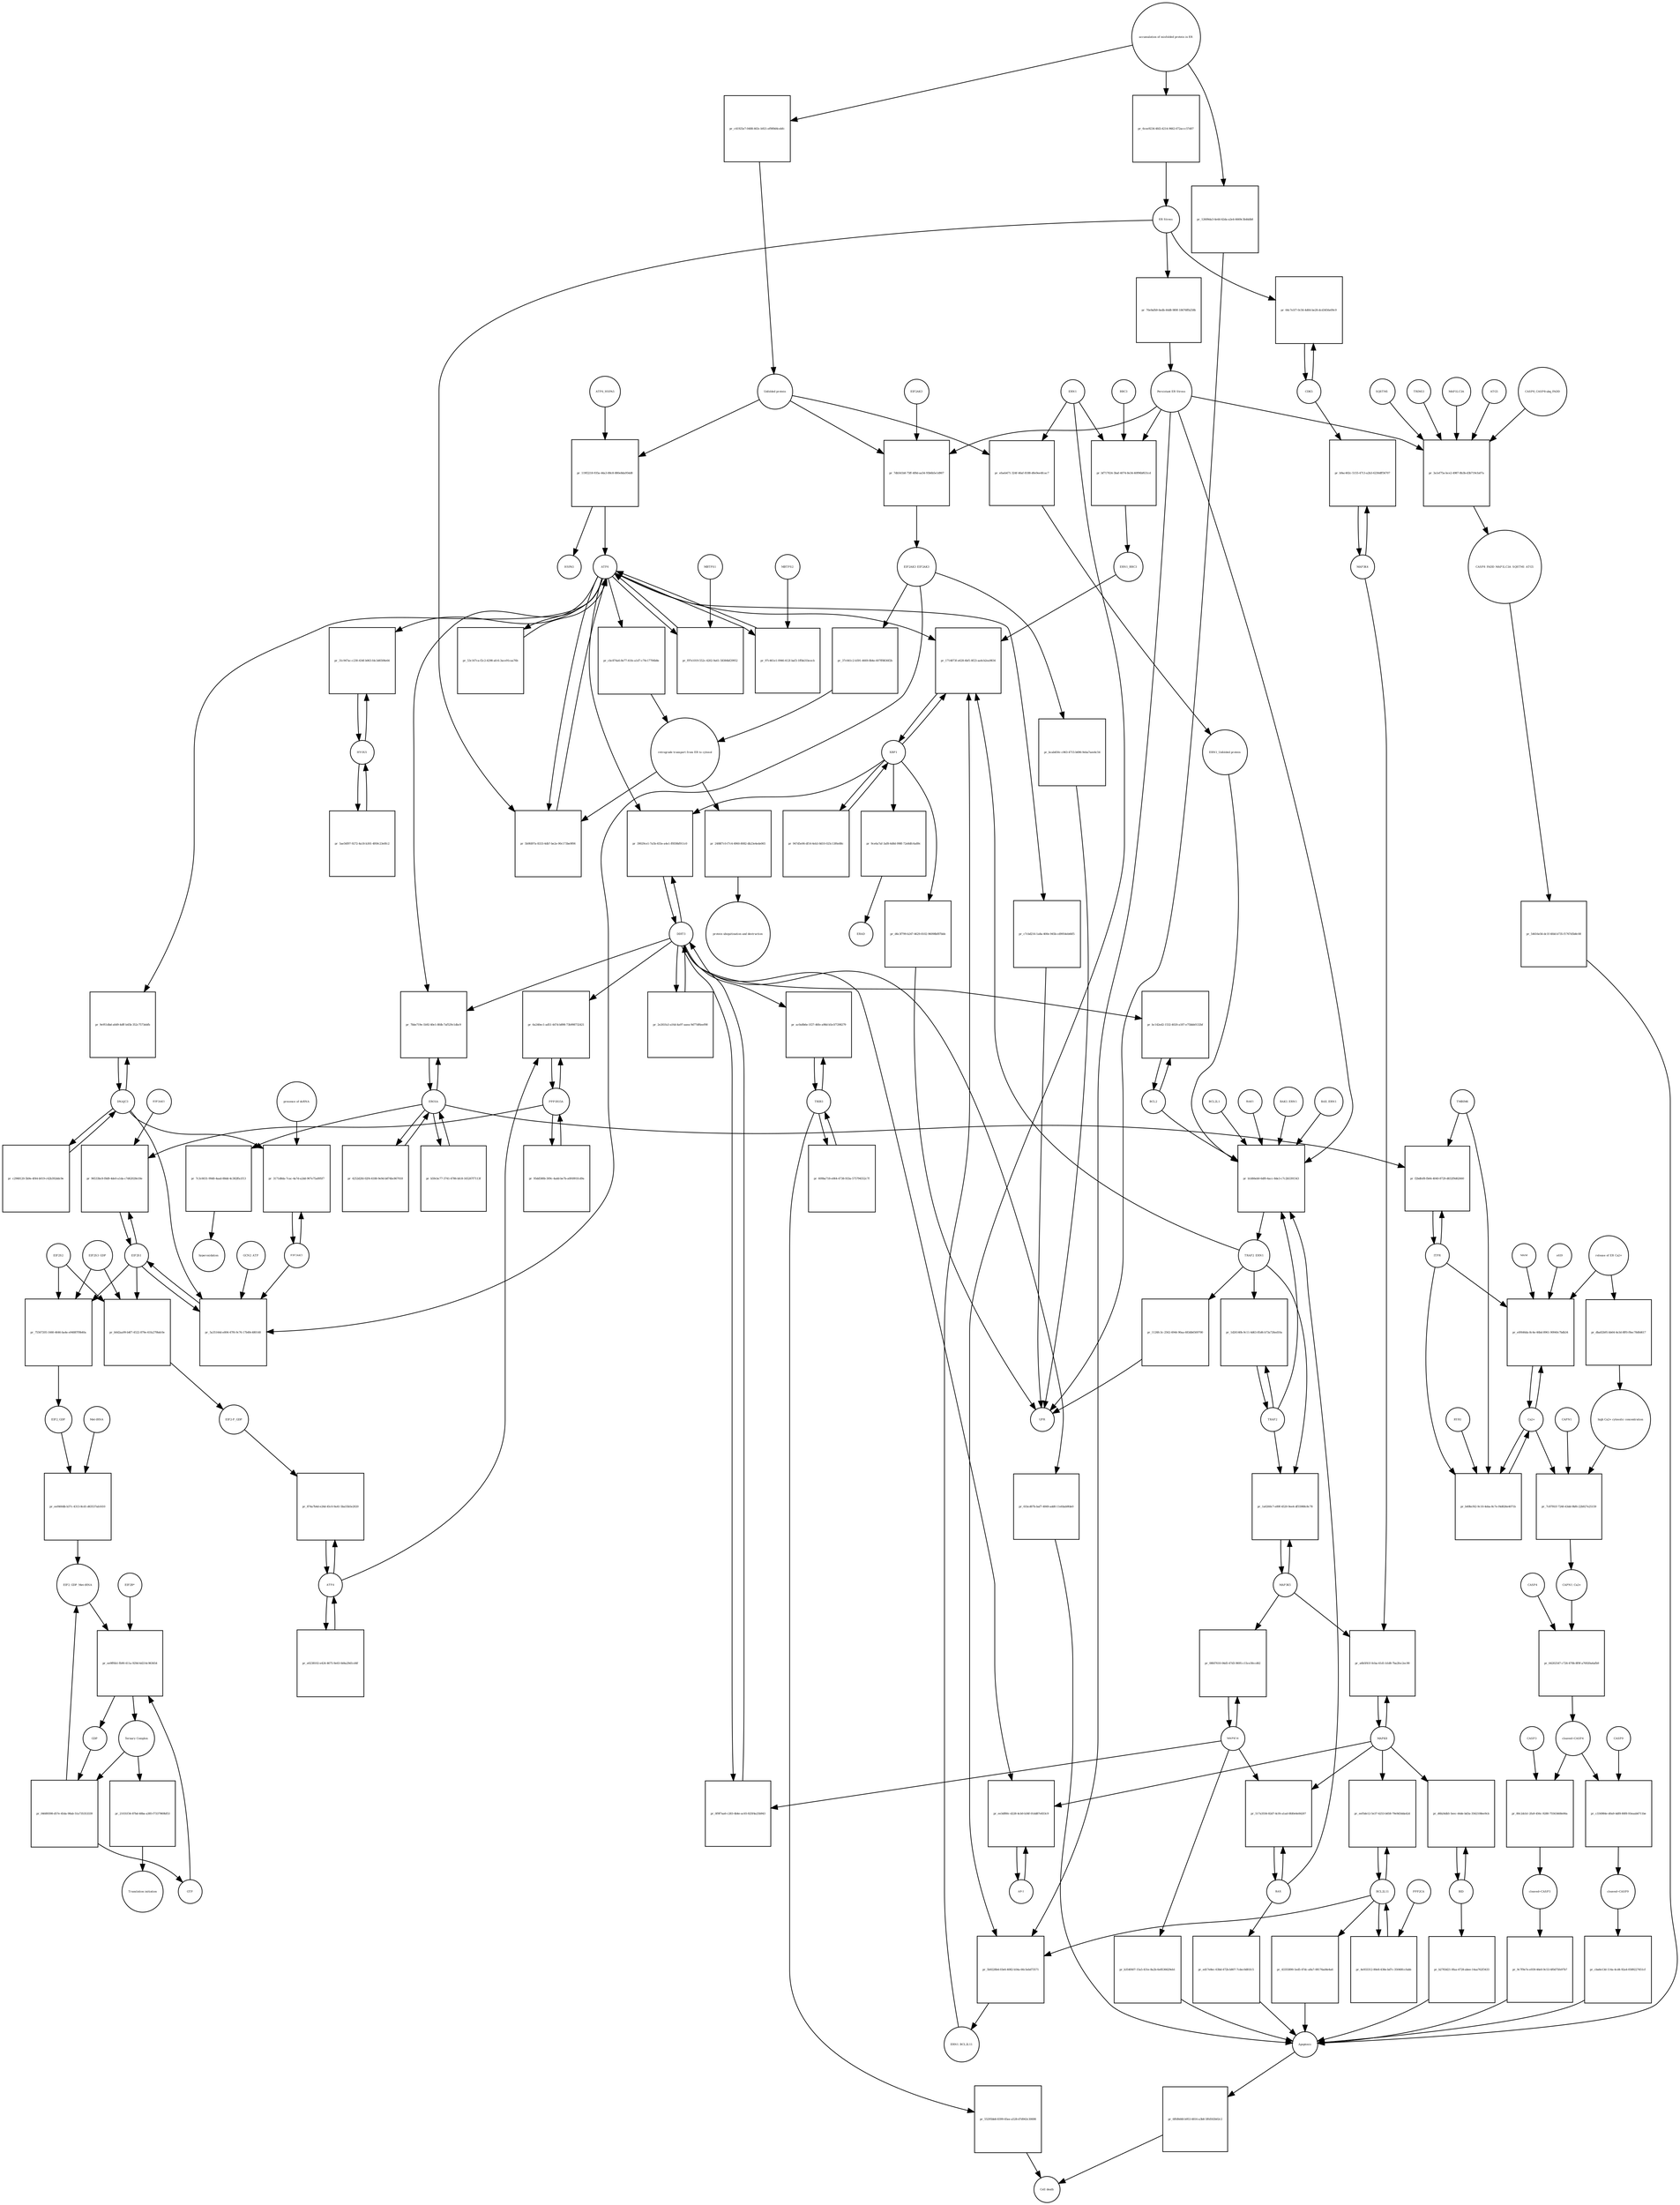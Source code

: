 strict digraph  {
ATF6_HSPA5 [annotation="", bipartite=0, cls=complex, fontsize=4, label=ATF6_HSPA5, shape=circle];
"pr_119f2218-935a-44a3-88c8-880e8da954d8" [annotation="", bipartite=1, cls=process, fontsize=4, label="pr_119f2218-935a-44a3-88c8-880e8da954d8", shape=square];
ATF6 [annotation="urn_miriam_hgnc.symbol_ATF6", bipartite=0, cls=macromolecule, fontsize=4, label=ATF6, shape=circle];
HSPA5 [annotation="urn_miriam_hgnc.symbol_HSPA5", bipartite=0, cls=macromolecule, fontsize=4, label=HSPA5, shape=circle];
"Unfolded protein" [annotation="", bipartite=0, cls=macromolecule, fontsize=4, label="Unfolded protein", shape=circle];
ERN1 [annotation="urn_miriam_hgnc.symbol_ERN1", bipartite=0, cls=macromolecule, fontsize=4, label=ERN1, shape=circle];
"pr_efaeb471-324f-46af-8188-d0e9ee4fcac7" [annotation="", bipartite=1, cls=process, fontsize=4, label="pr_efaeb471-324f-46af-8188-d0e9ee4fcac7", shape=square];
"ERN1_Unfolded protein" [annotation="", bipartite=0, cls=complex, fontsize=4, label="ERN1_Unfolded protein", shape=circle];
EIF2AK3_EIF2AK3 [annotation="", bipartite=0, cls=complex, fontsize=4, label=EIF2AK3_EIF2AK3, shape=circle];
"pr_37c641c2-b591-4669-8b4e-607ff8836f2b" [annotation="", bipartite=1, cls=process, fontsize=4, label="pr_37c641c2-b591-4669-8b4e-607ff8836f2b", shape=square];
"retrograde transport from ER to cytosol" [annotation="", bipartite=0, cls=phenotype, fontsize=4, label="retrograde transport from ER to cytosol", shape=circle];
"pr_cbc874a6-8e77-41fe-a1d7-c70c17706b8e" [annotation="", bipartite=1, cls=process, fontsize=4, label="pr_cbc874a6-8e77-41fe-a1d7-c70c17706b8e", shape=square];
"pr_2488f7c0-f7c4-4960-8082-db23e4ede065" [annotation="", bipartite=1, cls=process, fontsize=4, label="pr_2488f7c0-f7c4-4960-8082-db23e4ede065", shape=square];
"protein ubiquitination and destruction" [annotation="", bipartite=0, cls=phenotype, fontsize=4, label="protein ubiquitination and destruction", shape=circle];
"pr_b1d66eb0-6df0-4acc-8de3-c7c2b5391543" [annotation="", bipartite=1, cls=process, fontsize=4, label="pr_b1d66eb0-6df0-4acc-8de3-c7c2b5391543", shape=square];
TRAF2_ERN1 [annotation="", bipartite=0, cls=complex, fontsize=4, label=TRAF2_ERN1, shape=circle];
BAK1_ERN1 [annotation="", bipartite=0, cls=complex, fontsize=4, label=BAK1_ERN1, shape=circle];
BAX_ERN1 [annotation="", bipartite=0, cls=complex, fontsize=4, label=BAX_ERN1, shape=circle];
BCL2 [annotation="urn_miriam_hgnc.symbol_BCL2", bipartite=0, cls="nucleic acid feature", fontsize=4, label=BCL2, shape=circle];
BCL2L1 [annotation="urn_miriam_hgnc.symbol_BCL2L1", bipartite=0, cls=macromolecule, fontsize=4, label=BCL2L1, shape=circle];
"Persistant ER Stress" [annotation="", bipartite=0, cls=phenotype, fontsize=4, label="Persistant ER Stress", shape=circle];
BAX [annotation="urn_miriam_hgnc.symbol_BAX", bipartite=0, cls=macromolecule, fontsize=4, label=BAX, shape=circle];
BAK1 [annotation="urn_miriam_hgnc.symbol_BAK1", bipartite=0, cls=macromolecule, fontsize=4, label=BAK1, shape=circle];
TRAF2 [annotation="urn_miriam_hgnc.symbol_TRAF2", bipartite=0, cls=macromolecule, fontsize=4, label=TRAF2, shape=circle];
XBP1 [annotation="urn_miriam_hgnc.symbol_XBP1", bipartite=0, cls=macromolecule, fontsize=4, label=XBP1, shape=circle];
"pr_1714873f-e628-4bf1-8f23-aa4cb2ea9834" [annotation="", bipartite=1, cls=process, fontsize=4, label="pr_1714873f-e628-4bf1-8f23-aa4cb2ea9834", shape=square];
ERN1_BBC3 [annotation="", bipartite=0, cls=complex, fontsize=4, label=ERN1_BBC3, shape=circle];
ERN1_BCL2L11 [annotation="", bipartite=0, cls=complex, fontsize=4, label=ERN1_BCL2L11, shape=circle];
"pr_947d5e06-df14-4eb3-8d10-025c13f6e88c" [annotation="", bipartite=1, cls=process, fontsize=4, label="pr_947d5e06-df14-4eb3-8d10-025c13f6e88c", shape=square];
"pr_9ce6a7af-3af8-4d8d-998f-72e8dfc6a89c" [annotation="", bipartite=1, cls=process, fontsize=4, label="pr_9ce6a7af-3af8-4d8d-998f-72e8dfc6a89c", shape=square];
ERAD [annotation="", bipartite=0, cls=phenotype, fontsize=4, label=ERAD, shape=circle];
"pr_d6c3f799-b247-4629-8102-96098bf87bbb" [annotation="", bipartite=1, cls=process, fontsize=4, label="pr_d6c3f799-b247-4629-8102-96098bf87bbb", shape=square];
UPR [annotation="", bipartite=0, cls=phenotype, fontsize=4, label=UPR, shape=circle];
"pr_1d26140b-9c11-4d63-85d6-b73a726ed10a" [annotation="", bipartite=1, cls=process, fontsize=4, label="pr_1d26140b-9c11-4d63-85d6-b73a726ed10a", shape=square];
MAPK8 [annotation="urn_miriam_hgnc.symbol_MAPK8", bipartite=0, cls=macromolecule, fontsize=4, label=MAPK8, shape=circle];
"pr_a6b5f41f-0cba-41d1-b1d8-7ba2fec2ec90" [annotation="", bipartite=1, cls=process, fontsize=4, label="pr_a6b5f41f-0cba-41d1-b1d8-7ba2fec2ec90", shape=square];
MAP3K4 [annotation="urn_miriam_hgnc.symbol_MAP3K4", bipartite=0, cls=macromolecule, fontsize=4, label=MAP3K4, shape=circle];
MAP3K5 [annotation="urn_miriam_hgnc.symbol_MAP3K5", bipartite=0, cls=macromolecule, fontsize=4, label=MAP3K5, shape=circle];
MAPK14 [annotation="urn_miriam_hgnc.symbol_MAPK14", bipartite=0, cls=macromolecule, fontsize=4, label=MAPK14, shape=circle];
"pr_08fd7610-04d5-47d3-9695-c15ce30ccd62" [annotation="", bipartite=1, cls=process, fontsize=4, label="pr_08fd7610-04d5-47d3-9695-c15ce30ccd62", shape=square];
"pr_b354f407-15a5-431e-8a2b-6e8536629eb1" [annotation="", bipartite=1, cls=process, fontsize=4, label="pr_b354f407-15a5-431e-8a2b-6e8536629eb1", shape=square];
Apoptosis [annotation="", bipartite=0, cls=phenotype, fontsize=4, label=Apoptosis, shape=circle];
DDIT3 [annotation="urn_miriam_hgnc.symbol_DDIT3", bipartite=0, cls=macromolecule, fontsize=4, label=DDIT3, shape=circle];
"pr_0f9f7aa6-c283-4b4e-ac65-825f4a25b943" [annotation="", bipartite=1, cls=process, fontsize=4, label="pr_0f9f7aa6-c283-4b4e-ac65-825f4a25b943", shape=square];
"pr_61bcd07b-baf7-4849-add0-11efdab9fde0" [annotation="", bipartite=1, cls=process, fontsize=4, label="pr_61bcd07b-baf7-4849-add0-11efdab9fde0", shape=square];
"pr_bc142ed2-1532-4020-a187-e75bbb0132bf" [annotation="", bipartite=1, cls=process, fontsize=4, label="pr_bc142ed2-1532-4020-a187-e75bbb0132bf", shape=square];
"pr_5b9fd97a-8333-4db7-be2e-90c173be9f06" [annotation="", bipartite=1, cls=process, fontsize=4, label="pr_5b9fd97a-8333-4db7-be2e-90c173be9f06", shape=square];
"ER Stress" [annotation="", bipartite=0, cls=phenotype, fontsize=4, label="ER Stress", shape=circle];
"pr_f97e1019-552c-4202-9a61-58384bf29952" [annotation="", bipartite=1, cls=process, fontsize=4, label="pr_f97e1019-552c-4202-9a61-58384bf29952", shape=square];
MBTPS1 [annotation="urn_miriam_hgnc.symbol_MBTPS1", bipartite=0, cls=macromolecule, fontsize=4, label=MBTPS1, shape=circle];
"pr_97c461e1-0946-412f-baf3-1ffbb31bcecb" [annotation="", bipartite=1, cls=process, fontsize=4, label="pr_97c461e1-0946-412f-baf3-1ffbb31bcecb", shape=square];
MBTPS2 [annotation="urn_miriam_hgnc.symbol_MBTPS2", bipartite=0, cls=macromolecule, fontsize=4, label=MBTPS2, shape=circle];
"pr_53c167ca-f2c2-4298-afc6-3ace91caa76b" [annotation="", bipartite=1, cls=process, fontsize=4, label="pr_53c167ca-f2c2-4298-afc6-3ace91caa76b", shape=square];
"pr_2e261fa3-a16d-4a97-aaea-9d77df6eef98" [annotation="", bipartite=1, cls=process, fontsize=4, label="pr_2e261fa3-a16d-4a97-aaea-9d77df6eef98", shape=square];
"pr_39029ce1-7a5b-455e-a4e1-ff859bf911c0" [annotation="", bipartite=1, cls=process, fontsize=4, label="pr_39029ce1-7a5b-455e-a4e1-ff859bf911c0", shape=square];
EIF2S1 [annotation="urn_miriam_hgnc.symbol_EIF2S1", bipartite=0, cls=macromolecule, fontsize=4, label=EIF2S1, shape=circle];
"pr_5a35144d-e804-47f6-9c76-17b49c480148" [annotation="", bipartite=1, cls=process, fontsize=4, label="pr_5a35144d-e804-47f6-9c76-17b49c480148", shape=square];
GCN2_ATP [annotation="", bipartite=0, cls=complex, fontsize=4, label=GCN2_ATP, shape=circle];
EIF2AK2 [annotation="urn_miriam_hgnc.symbol_EIF2AK2", bipartite=0, cls=macromolecule, fontsize=4, label=EIF2AK2, shape=circle];
DNAJC3 [annotation="urn_miriam_hgnc.symbol_DNAJC3", bipartite=0, cls=macromolecule, fontsize=4, label=DNAJC3, shape=circle];
EIF2S2 [annotation="urn_miriam_hgnc.symbol_EIF2S2", bipartite=0, cls=macromolecule, fontsize=4, label=EIF2S2, shape=circle];
"pr_75567205-1660-4646-ba4e-e94887f9b40a" [annotation="", bipartite=1, cls=process, fontsize=4, label="pr_75567205-1660-4646-ba4e-e94887f9b40a", shape=square];
EIF2S3_GDP [annotation="", bipartite=0, cls=complex, fontsize=4, label=EIF2S3_GDP, shape=circle];
EIF2_GDP [annotation="", bipartite=0, cls=complex, fontsize=4, label=EIF2_GDP, shape=circle];
"EIF2_GDP_Met-tRNA" [annotation="", bipartite=0, cls=complex, fontsize=4, label="EIF2_GDP_Met-tRNA", shape=circle];
"pr_ee9ff6b1-fb90-411a-929d-6d214c963654" [annotation="", bipartite=1, cls=process, fontsize=4, label="pr_ee9ff6b1-fb90-411a-929d-6d214c963654", shape=square];
"Ternary Complex" [annotation="", bipartite=0, cls=complex, fontsize=4, label="Ternary Complex", shape=circle];
"EIF2B*" [annotation="", bipartite=0, cls=complex, fontsize=4, label="EIF2B*", shape=circle];
GTP [annotation="urn_miriam_obo.chebi_CHEBI%3A57600", bipartite=0, cls="simple chemical", fontsize=4, label=GTP, shape=circle];
GDP [annotation="urn_miriam_obo.chebi_CHEBI%3A65180", bipartite=0, cls="simple chemical", fontsize=4, label=GDP, shape=circle];
"pr_04689398-d57e-45da-98ab-51a735353339" [annotation="", bipartite=1, cls=process, fontsize=4, label="pr_04689398-d57e-45da-98ab-51a735353339", shape=square];
ATF4 [annotation="urn_miriam_hgnc.symbol_ATF4", bipartite=0, cls=macromolecule, fontsize=4, label=ATF4, shape=circle];
"pr_874a7b4d-e26d-45c0-9a41-5ba55b5e2020" [annotation="", bipartite=1, cls=process, fontsize=4, label="pr_874a7b4d-e26d-45c0-9a41-5ba55b5e2020", shape=square];
"EIF2-P_GDP" [annotation="", bipartite=0, cls=complex, fontsize=4, label="EIF2-P_GDP", shape=circle];
"pr_e0238102-e424-4675-9e63-0d4a29d1cd4f" [annotation="", bipartite=1, cls=process, fontsize=4, label="pr_e0238102-e424-4675-9e63-0d4a29d1cd4f", shape=square];
PPP1R15A [annotation="urn_miriam_hgnc.symbol_PPP1R15A", bipartite=0, cls=macromolecule, fontsize=4, label=PPP1R15A, shape=circle];
"pr_6a240ec1-ad51-447d-b898-73b998732421" [annotation="", bipartite=1, cls=process, fontsize=4, label="pr_6a240ec1-ad51-447d-b898-73b998732421", shape=square];
"pr_95dd580b-309c-4add-be7b-a0f4991fcd9a" [annotation="", bipartite=1, cls=process, fontsize=4, label="pr_95dd580b-309c-4add-be7b-a0f4991fcd9a", shape=square];
"pr_21031f34-87bd-48ba-a385-f7337969bf53" [annotation="", bipartite=1, cls=process, fontsize=4, label="pr_21031f34-87bd-48ba-a385-f7337969bf53", shape=square];
"Translation initiation" [annotation="", bipartite=0, cls=phenotype, fontsize=4, label="Translation initiation", shape=circle];
"pr_1a0260c7-e89f-4520-9ee4-df55988c8c78" [annotation="", bipartite=1, cls=process, fontsize=4, label="pr_1a0260c7-e89f-4520-9ee4-df55988c8c78", shape=square];
ERO1A [annotation="urn_miriam_hgnc.symbol_ERO1A", bipartite=0, cls=macromolecule, fontsize=4, label=ERO1A, shape=circle];
"pr_7bbe719e-1b92-40e1-8fdb-7af529c1dbc9" [annotation="", bipartite=1, cls=process, fontsize=4, label="pr_7bbe719e-1b92-40e1-8fdb-7af529c1dbc9", shape=square];
"pr_b59cbc77-3741-4786-bfc8-165267f7113f" [annotation="", bipartite=1, cls=process, fontsize=4, label="pr_b59cbc77-3741-4786-bfc8-165267f7113f", shape=square];
"pr_96533bc8-f8d9-4de0-a1da-c7d62028e18e" [annotation="", bipartite=1, cls=process, fontsize=4, label="pr_96533bc8-f8d9-4de0-a1da-c7d62028e18e", shape=square];
EIF2AK1 [annotation="urn_miriam_hgnc.symbol_EIF2AK1", bipartite=0, cls=macromolecule, fontsize=4, label=EIF2AK1, shape=circle];
"pr_517a3556-82d7-4cf4-a1ad-0fd0e6e84207" [annotation="", bipartite=1, cls=process, fontsize=4, label="pr_517a3556-82d7-4cf4-a1ad-0fd0e6e84207", shape=square];
"pr_ed17e8ec-63bd-472b-b807-7cdec0d81fc5" [annotation="", bipartite=1, cls=process, fontsize=4, label="pr_ed17e8ec-63bd-472b-b807-7cdec0d81fc5", shape=square];
"Ca2+" [annotation="urn_miriam_obo.chebi_CHEBI%3A29108", bipartite=0, cls="simple chemical", fontsize=4, label="Ca2+", shape=circle];
"pr_e0f446da-8c4e-46bd-8961-90940c7bdb34" [annotation="", bipartite=1, cls=process, fontsize=4, label="pr_e0f446da-8c4e-46bd-8961-90940c7bdb34", shape=square];
"release of ER Ca2+" [annotation="", bipartite=0, cls=phenotype, fontsize=4, label="release of ER Ca2+", shape=circle];
ITPR [annotation="urn_miriam_hgnc.symbol_ITPR1|urn_miriam_hgnc.symbol_ITPR2|urn_miriam_hgnc.symbol_ITPR3", bipartite=0, cls=macromolecule, fontsize=4, label=ITPR, shape=circle];
MAM [annotation="", bipartite=0, cls=phenotype, fontsize=4, label=MAM, shape=circle];
s619 [annotation="", bipartite=0, cls=complex, fontsize=4, label=s619, shape=circle];
"pr_b9ac402c-5155-4713-a2b3-6230dff56707" [annotation="", bipartite=1, cls=process, fontsize=4, label="pr_b9ac402c-5155-4713-a2b3-6230dff56707", shape=square];
CDK5 [annotation="urn_miriam_hgnc.symbol_CDK5", bipartite=0, cls=macromolecule, fontsize=4, label=CDK5, shape=circle];
"pr_64c7e1f7-0c56-4d64-be28-dcd3456e09c9" [annotation="", bipartite=1, cls="uncertain process", fontsize=4, label="pr_64c7e1f7-0c56-4d64-be28-dcd3456e09c9", shape=square];
"pr_6ffd9d48-b953-4816-a3b8-5ffd502b02c2" [annotation="", bipartite=1, cls=process, fontsize=4, label="pr_6ffd9d48-b953-4816-a3b8-5ffd502b02c2", shape=square];
"Cell death" [annotation="", bipartite=0, cls=phenotype, fontsize=4, label="Cell death", shape=circle];
"pr_b49bcf42-9c10-4eba-8c7e-f4d826e4071b" [annotation="", bipartite=1, cls=process, fontsize=4, label="pr_b49bcf42-9c10-4eba-8c7e-f4d826e4071b", shape=square];
TMBIM6 [annotation="urn_miriam_hgnc.symbol_TMBIM6", bipartite=0, cls=macromolecule, fontsize=4, label=TMBIM6, shape=circle];
RYR1 [annotation="urn_miriam_hgnc.symbol_RYR1", bipartite=0, cls=macromolecule, fontsize=4, label=RYR1, shape=circle];
EIF2AK3 [annotation="urn_miriam_hgnc.symbol_EIF2AK3", bipartite=0, cls=macromolecule, fontsize=4, label=EIF2AK3, shape=circle];
"pr_7db541b8-75ff-4f8d-aa54-93b6b5e1d907" [annotation="", bipartite=1, cls=process, fontsize=4, label="pr_7db541b8-75ff-4f8d-aa54-93b6b5e1d907", shape=square];
"pr_7c3c6031-99d0-4aad-88dd-4c382ffa1f13" [annotation="", bipartite=1, cls=process, fontsize=4, label="pr_7c3c6031-99d0-4aad-88dd-4c382ffa1f13", shape=square];
hyperoxidation [annotation="", bipartite=0, cls=phenotype, fontsize=4, label=hyperoxidation, shape=circle];
"pr_4252d2fd-02f4-4188-9e9d-b874bc867018" [annotation="", bipartite=1, cls=process, fontsize=4, label="pr_4252d2fd-02f4-4188-9e9d-b874bc867018", shape=square];
"pr_70e9afb9-6edb-44d8-989f-18476ffb258b" [annotation="", bipartite=1, cls=process, fontsize=4, label="pr_70e9afb9-6edb-44d8-989f-18476ffb258b", shape=square];
"CASP8_CASP8-ubq_FADD" [annotation="", bipartite=0, cls=complex, fontsize=4, label="CASP8_CASP8-ubq_FADD", shape=circle];
"pr_3a1ef75a-bce2-4987-8b3b-d3b719cfa07a" [annotation="", bipartite=1, cls=process, fontsize=4, label="pr_3a1ef75a-bce2-4987-8b3b-d3b719cfa07a", shape=square];
"SQSTM1 " [annotation="urn_miriam_hgnc.symbol_SQSTM1", bipartite=0, cls=macromolecule, fontsize=4, label="SQSTM1 ", shape=circle];
CASP8_FADD_MAP1LC3A_SQSTM1_ATG5 [annotation="", bipartite=0, cls=complex, fontsize=4, label=CASP8_FADD_MAP1LC3A_SQSTM1_ATG5, shape=circle];
TRIM13 [annotation="urn_miriam_hgnc.symbol_TRIM13", bipartite=0, cls=macromolecule, fontsize=4, label=TRIM13, shape=circle];
MAP1LC3A [annotation="urn_miriam_hgnc.symbol_MAP1LC3A", bipartite=0, cls=macromolecule, fontsize=4, label=MAP1LC3A, shape=circle];
ATG5 [annotation="urn_miriam_hgnc.symbol_ATG5", bipartite=0, cls=macromolecule, fontsize=4, label=ATG5, shape=circle];
"pr_54616e56-dc1f-4fdd-b735-f1767d5b8c08" [annotation="", bipartite=1, cls=process, fontsize=4, label="pr_54616e56-dc1f-4fdd-b735-f1767d5b8c08", shape=square];
"AP-1" [annotation="urn_miriam_hgnc.symbol_FOS|urn_miriam_hgnc.symbol_FOSB|urn_miriam_hgnc.symbol_FOSL1|urn_miriam_hgnc.symbol_FOSL2|urn_miriam_hgnc.symbol_JUN|urn_miriam_hgnc.symbol_JUNB|urn_miriam_hgnc.symbol_JUND", bipartite=0, cls=macromolecule, fontsize=4, label="AP-1", shape=circle];
"pr_ee3df80c-d228-4cb0-b36f-01dd87e833c9" [annotation="", bipartite=1, cls=process, fontsize=4, label="pr_ee3df80c-d228-4cb0-b36f-01dd87e833c9", shape=square];
"pr_3171d8da-7cac-4a7d-a2dd-907e75a895f7" [annotation="", bipartite=1, cls=process, fontsize=4, label="pr_3171d8da-7cac-4a7d-a2dd-907e75a895f7", shape=square];
"presence of dsRNA" [annotation="", bipartite=0, cls=phenotype, fontsize=4, label="presence of dsRNA", shape=circle];
"Met-tRNA" [annotation="urn_miriam_hgnc_HGNC%3A34779", bipartite=0, cls="nucleic acid feature", fontsize=4, label="Met-tRNA", shape=circle];
"pr_eef460db-b37c-4313-8cd1-d63537ab1610" [annotation="", bipartite=1, cls=process, fontsize=4, label="pr_eef460db-b37c-4313-8cd1-d63537ab1610", shape=square];
"pr_b0d2aa99-b4f7-4522-879e-41fa279bdc0e" [annotation="", bipartite=1, cls=process, fontsize=4, label="pr_b0d2aa99-b4f7-4522-879e-41fa279bdc0e", shape=square];
"accumulation of misfolded protein in ER" [annotation="", bipartite=0, cls=phenotype, fontsize=4, label="accumulation of misfolded protein in ER", shape=circle];
"pr_c41925e7-0488-463c-b921-ef989d4cebfc" [annotation="", bipartite=1, cls=process, fontsize=4, label="pr_c41925e7-0488-463c-b921-ef989d4cebfc", shape=square];
"pr_6cee9234-4fd3-4214-9662-672accc57d07" [annotation="", bipartite=1, cls=process, fontsize=4, label="pr_6cee9234-4fd3-4214-9662-672accc57d07", shape=square];
"pr_12609da3-4e44-42da-a2e4-6669c3b44db8" [annotation="", bipartite=1, cls=process, fontsize=4, label="pr_12609da3-4e44-42da-a2e4-6669c3b44db8", shape=square];
"pr_bcab450c-c063-4715-b696-9eba7aee4c54" [annotation="", bipartite=1, cls=process, fontsize=4, label="pr_bcab450c-c063-4715-b696-9eba7aee4c54", shape=square];
"pr_1126fc3c-2562-4944-90aa-683db6569700" [annotation="", bipartite=1, cls=process, fontsize=4, label="pr_1126fc3c-2562-4944-90aa-683db6569700", shape=square];
"pr_c7cbd216-1a8a-400e-945b-cd9954eb66f5" [annotation="", bipartite=1, cls=process, fontsize=4, label="pr_c7cbd216-1a8a-400e-945b-cd9954eb66f5", shape=square];
BCL2L11 [annotation="urn_miriam_hgnc.symbol_BCL2L11", bipartite=0, cls=macromolecule, fontsize=4, label=BCL2L11, shape=circle];
"pr_eef5de12-5e37-4253-b658-79e9d3dda42d" [annotation="", bipartite=1, cls=process, fontsize=4, label="pr_eef5de12-5e37-4253-b658-79e9d3dda42d", shape=square];
BID [annotation="urn_miriam_hgnc.symbol_BID", bipartite=0, cls=macromolecule, fontsize=4, label=BID, shape=circle];
"pr_d6b24db5-5eec-44de-bd3a-3562108ee9cb" [annotation="", bipartite=1, cls=process, fontsize=4, label="pr_d6b24db5-5eec-44de-bd3a-3562108ee9cb", shape=square];
"pr_43355890-5ed5-47dc-a8a7-08176ad4e4a6" [annotation="", bipartite=1, cls=process, fontsize=4, label="pr_43355890-5ed5-47dc-a8a7-08176ad4e4a6", shape=square];
"pr_b2783d21-0faa-4728-abee-14aa762f3433" [annotation="", bipartite=1, cls=process, fontsize=4, label="pr_b2783d21-0faa-4728-abee-14aa762f3433", shape=square];
"pr_5b9228b4-03e6-4082-b54a-66c5ebd73571" [annotation="", bipartite=1, cls=process, fontsize=4, label="pr_5b9228b4-03e6-4082-b54a-66c5ebd73571", shape=square];
"pr_bf717024-3baf-4074-8e34-40f96bf631cd" [annotation="", bipartite=1, cls=process, fontsize=4, label="pr_bf717024-3baf-4074-8e34-40f96bf631cd", shape=square];
BBC3 [annotation="urn_miriam_hgnc.symbol_BBC3", bipartite=0, cls=macromolecule, fontsize=4, label=BBC3, shape=circle];
"pr_4e933312-80e8-438e-bd7c-35040fccfabb" [annotation="", bipartite=1, cls=process, fontsize=4, label="pr_4e933312-80e8-438e-bd7c-35040fccfabb", shape=square];
PPP2CA [annotation="urn_miriam_hgnc.symbol_PPP2CA", bipartite=0, cls=macromolecule, fontsize=4, label=PPP2CA, shape=circle];
TRIB3 [annotation="urn_miriam_hgnc.symbol_TRIB3", bipartite=0, cls=macromolecule, fontsize=4, label=TRIB3, shape=circle];
"pr_ac0a8b6e-1f27-46fe-a98d-b5e1f7298279" [annotation="", bipartite=1, cls=process, fontsize=4, label="pr_ac0a8b6e-1f27-46fe-a98d-b5e1f7298279", shape=square];
"pr_609ba718-e064-4738-933a-575794552c7f" [annotation="", bipartite=1, cls=process, fontsize=4, label="pr_609ba718-e064-4738-933a-575794552c7f", shape=square];
"pr_55295bb8-8399-45ee-a528-d7d943c30698" [annotation="", bipartite=1, cls=process, fontsize=4, label="pr_55295bb8-8399-45ee-a528-d7d943c30698", shape=square];
"pr_dba82b95-bb64-4e3d-8ff0-f8ec78d0d617" [annotation="", bipartite=1, cls=process, fontsize=4, label="pr_dba82b95-bb64-4e3d-8ff0-f8ec78d0d617", shape=square];
"high Ca2+ cytosolic concentration" [annotation="", bipartite=0, cls=phenotype, fontsize=4, label="high Ca2+ cytosolic concentration", shape=circle];
"pr_9e951dbd-a0d9-4dff-b45b-352c7573ebfb" [annotation="", bipartite=1, cls=process, fontsize=4, label="pr_9e951dbd-a0d9-4dff-b45b-352c7573ebfb", shape=square];
"pr_c2968120-5b9e-4f44-b019-c42b392ddc9e" [annotation="", bipartite=1, cls=process, fontsize=4, label="pr_c2968120-5b9e-4f44-b019-c42b392ddc9e", shape=square];
"pr_f2bdfef8-fb64-4040-8729-d832f9d62660" [annotation="", bipartite=1, cls=process, fontsize=4, label="pr_f2bdfef8-fb64-4040-8729-d832f9d62660", shape=square];
CASP4 [annotation="urn_miriam_hgnc.symbol_CASP4", bipartite=0, cls=macromolecule, fontsize=4, label=CASP4, shape=circle];
"pr_64202547-c726-470b-8f9f-a76920a6afb9" [annotation="", bipartite=1, cls=process, fontsize=4, label="pr_64202547-c726-470b-8f9f-a76920a6afb9", shape=square];
"cleaved~CASP4" [annotation="urn_miriam_hgnc.symbol_CASP4", bipartite=0, cls=macromolecule, fontsize=4, label="cleaved~CASP4", shape=circle];
"CAPN1_Ca2+" [annotation="", bipartite=0, cls=complex, fontsize=4, label="CAPN1_Ca2+", shape=circle];
CASP3 [annotation="urn_miriam_hgnc.symbol_CASP3", bipartite=0, cls=macromolecule, fontsize=4, label=CASP3, shape=circle];
"pr_80c2dcb1-2fa9-456c-9280-75563468e06a" [annotation="", bipartite=1, cls=process, fontsize=4, label="pr_80c2dcb1-2fa9-456c-9280-75563468e06a", shape=square];
"cleaved~CASP3" [annotation="urn_miriam_hgnc.symbol_CASP3", bipartite=0, cls=macromolecule, fontsize=4, label="cleaved~CASP3", shape=circle];
CASP9 [annotation="urn_miriam_hgnc.symbol_CSAP9", bipartite=0, cls=macromolecule, fontsize=4, label=CASP9, shape=circle];
"pr_c334984e-d0a9-4df8-80f8-93eaab6711be" [annotation="", bipartite=1, cls=process, fontsize=4, label="pr_c334984e-d0a9-4df8-80f8-93eaab6711be", shape=square];
"cleaved~CASP9" [annotation="urn_miriam_hgnc.symbol_CASP9", bipartite=0, cls=macromolecule, fontsize=4, label="cleaved~CASP9", shape=circle];
CAPN1 [annotation="urn_miriam_hgnc.symbol_CAPN1", bipartite=0, cls=macromolecule, fontsize=4, label=CAPN1, shape=circle];
"pr_7c87f41f-7240-43dd-9bf6-22b927e25159" [annotation="", bipartite=1, cls=process, fontsize=4, label="pr_7c87f41f-7240-43dd-9bf6-22b927e25159", shape=square];
"pr_9c7f9e7e-e939-46e0-9c53-4f0d75fe97b7" [annotation="", bipartite=1, cls=process, fontsize=4, label="pr_9c7f9e7e-e939-46e0-9c53-4f0d75fe97b7", shape=square];
"pr_cba6e13d-114a-4cd4-92a4-0589227451cf" [annotation="", bipartite=1, cls=process, fontsize=4, label="pr_cba6e13d-114a-4cd4-92a4-0589227451cf", shape=square];
HYOU1 [annotation="urn_miriam_hgnc.symbol_HYOU1", bipartite=0, cls=macromolecule, fontsize=4, label=HYOU1, shape=circle];
"pr_31c947ac-c230-434f-b063-fdc3d6508e64" [annotation="", bipartite=1, cls=process, fontsize=4, label="pr_31c947ac-c230-434f-b063-fdc3d6508e64", shape=square];
"pr_5ae56f97-9272-4a18-b301-4f69c23e0fc2" [annotation="", bipartite=1, cls=process, fontsize=4, label="pr_5ae56f97-9272-4a18-b301-4f69c23e0fc2", shape=square];
ATF6_HSPA5 -> "pr_119f2218-935a-44a3-88c8-880e8da954d8"  [annotation="", interaction_type=consumption];
"pr_119f2218-935a-44a3-88c8-880e8da954d8" -> ATF6  [annotation="", interaction_type=production];
"pr_119f2218-935a-44a3-88c8-880e8da954d8" -> HSPA5  [annotation="", interaction_type=production];
ATF6 -> "pr_cbc874a6-8e77-41fe-a1d7-c70c17706b8e"  [annotation="", interaction_type=consumption];
ATF6 -> "pr_1714873f-e628-4bf1-8f23-aa4cb2ea9834"  [annotation="urn_miriam_pubmed_26587781|urn_miriam_pubmed_23430059", interaction_type=catalysis];
ATF6 -> "pr_5b9fd97a-8333-4db7-be2e-90c173be9f06"  [annotation="", interaction_type=consumption];
ATF6 -> "pr_f97e1019-552c-4202-9a61-58384bf29952"  [annotation="", interaction_type=consumption];
ATF6 -> "pr_97c461e1-0946-412f-baf3-1ffbb31bcecb"  [annotation="", interaction_type=consumption];
ATF6 -> "pr_53c167ca-f2c2-4298-afc6-3ace91caa76b"  [annotation="", interaction_type=consumption];
ATF6 -> "pr_39029ce1-7a5b-455e-a4e1-ff859bf911c0"  [annotation="urn_miriam_pubmed_26587781|urn_miriam_pubmed_17991856|urn_miriam_pubmed_28843399", interaction_type=catalysis];
ATF6 -> "pr_7bbe719e-1b92-40e1-8fdb-7af529c1dbc9"  [annotation="urn_miriam_pubmed_23850759|urn_miriam_pubmed_25387528", interaction_type=catalysis];
ATF6 -> "pr_c7cbd216-1a8a-400e-945b-cd9954eb66f5"  [annotation="", interaction_type=consumption];
ATF6 -> "pr_9e951dbd-a0d9-4dff-b45b-352c7573ebfb"  [annotation="urn_miriam_pubmed_12601012|urn_miriam_pubmed_18360008", interaction_type=catalysis];
ATF6 -> "pr_31c947ac-c230-434f-b063-fdc3d6508e64"  [annotation=urn_miriam_pubmed_18360008, interaction_type=catalysis];
"Unfolded protein" -> "pr_119f2218-935a-44a3-88c8-880e8da954d8"  [annotation="urn_miriam_pubmed_19509052|urn_miriam_pubmed_12847084|urn_miriam_pubmed_23850759", interaction_type=catalysis];
"Unfolded protein" -> "pr_efaeb471-324f-46af-8188-d0e9ee4fcac7"  [annotation="", interaction_type=consumption];
"Unfolded protein" -> "pr_7db541b8-75ff-4f8d-aa54-93b6b5e1d907"  [annotation=urn_miriam_pubmed_17991856, interaction_type=catalysis];
ERN1 -> "pr_efaeb471-324f-46af-8188-d0e9ee4fcac7"  [annotation="", interaction_type=consumption];
ERN1 -> "pr_5b9228b4-03e6-4082-b54a-66c5ebd73571"  [annotation="", interaction_type=consumption];
ERN1 -> "pr_bf717024-3baf-4074-8e34-40f96bf631cd"  [annotation="", interaction_type=consumption];
"pr_efaeb471-324f-46af-8188-d0e9ee4fcac7" -> "ERN1_Unfolded protein"  [annotation="", interaction_type=production];
"ERN1_Unfolded protein" -> "pr_b1d66eb0-6df0-4acc-8de3-c7c2b5391543"  [annotation="", interaction_type=consumption];
EIF2AK3_EIF2AK3 -> "pr_37c641c2-b591-4669-8b4e-607ff8836f2b"  [annotation="", interaction_type=consumption];
EIF2AK3_EIF2AK3 -> "pr_5a35144d-e804-47f6-9c76-17b49c480148"  [annotation="urn_miriam_pubmed_12667446|urn_miriam_pubmed_16246152|urn_miriam_pubmed_12601012|urn_miriam_pubmed_23850759|urn_miriam_pubmed_18360008|urn_miriam_pubmed_26587781", interaction_type=catalysis];
EIF2AK3_EIF2AK3 -> "pr_bcab450c-c063-4715-b696-9eba7aee4c54"  [annotation="", interaction_type=consumption];
"pr_37c641c2-b591-4669-8b4e-607ff8836f2b" -> "retrograde transport from ER to cytosol"  [annotation="", interaction_type=production];
"retrograde transport from ER to cytosol" -> "pr_2488f7c0-f7c4-4960-8082-db23e4ede065"  [annotation="", interaction_type=consumption];
"retrograde transport from ER to cytosol" -> "pr_5b9fd97a-8333-4db7-be2e-90c173be9f06"  [annotation="urn_miriam_pubmed_18360008|urn_miriam_pubmed_17991856|urn_miriam_pubmed_26587781|urn_miriam_pubmed_12847084", interaction_type=inhibition];
"pr_cbc874a6-8e77-41fe-a1d7-c70c17706b8e" -> "retrograde transport from ER to cytosol"  [annotation="", interaction_type=production];
"pr_2488f7c0-f7c4-4960-8082-db23e4ede065" -> "protein ubiquitination and destruction"  [annotation="", interaction_type=production];
"pr_b1d66eb0-6df0-4acc-8de3-c7c2b5391543" -> TRAF2_ERN1  [annotation="", interaction_type=production];
TRAF2_ERN1 -> "pr_1714873f-e628-4bf1-8f23-aa4cb2ea9834"  [annotation="urn_miriam_pubmed_26587781|urn_miriam_pubmed_23430059", interaction_type=catalysis];
TRAF2_ERN1 -> "pr_1d26140b-9c11-4d63-85d6-b73a726ed10a"  [annotation=urn_miriam_pubmed_23850759, interaction_type=catalysis];
TRAF2_ERN1 -> "pr_1a0260c7-e89f-4520-9ee4-df55988c8c78"  [annotation=urn_miriam_pubmed_23850759, interaction_type=catalysis];
TRAF2_ERN1 -> "pr_1126fc3c-2562-4944-90aa-683db6569700"  [annotation="", interaction_type=consumption];
BAK1_ERN1 -> "pr_b1d66eb0-6df0-4acc-8de3-c7c2b5391543"  [annotation="urn_miriam_pubmed_23850759|urn_miriam_pubmed_23430059|urn_miriam_pubmed_26587781", interaction_type=catalysis];
BAX_ERN1 -> "pr_b1d66eb0-6df0-4acc-8de3-c7c2b5391543"  [annotation="urn_miriam_pubmed_23850759|urn_miriam_pubmed_23430059|urn_miriam_pubmed_26587781", interaction_type=catalysis];
BCL2 -> "pr_b1d66eb0-6df0-4acc-8de3-c7c2b5391543"  [annotation="urn_miriam_pubmed_23850759|urn_miriam_pubmed_23430059|urn_miriam_pubmed_26587781", interaction_type=inhibition];
BCL2 -> "pr_bc142ed2-1532-4020-a187-e75bbb0132bf"  [annotation="", interaction_type=consumption];
BCL2L1 -> "pr_b1d66eb0-6df0-4acc-8de3-c7c2b5391543"  [annotation="urn_miriam_pubmed_23850759|urn_miriam_pubmed_23430059|urn_miriam_pubmed_26587781", interaction_type=inhibition];
"Persistant ER Stress" -> "pr_b1d66eb0-6df0-4acc-8de3-c7c2b5391543"  [annotation="urn_miriam_pubmed_23850759|urn_miriam_pubmed_23430059|urn_miriam_pubmed_26587781", interaction_type=inhibition];
"Persistant ER Stress" -> "pr_7db541b8-75ff-4f8d-aa54-93b6b5e1d907"  [annotation=urn_miriam_pubmed_17991856, interaction_type=catalysis];
"Persistant ER Stress" -> "pr_3a1ef75a-bce2-4987-8b3b-d3b719cfa07a"  [annotation=urn_miriam_pubmed_17991856, interaction_type=catalysis];
"Persistant ER Stress" -> "pr_5b9228b4-03e6-4082-b54a-66c5ebd73571"  [annotation="urn_miriam_pubmed_23850759|urn_miriam_pubmed_23430059|urn_miriam_pubmed_26587781", interaction_type=inhibition];
"Persistant ER Stress" -> "pr_bf717024-3baf-4074-8e34-40f96bf631cd"  [annotation="urn_miriam_pubmed_23430059|urn_miriam_pubmed_17991856", interaction_type=inhibition];
BAX -> "pr_b1d66eb0-6df0-4acc-8de3-c7c2b5391543"  [annotation="urn_miriam_pubmed_23850759|urn_miriam_pubmed_23430059|urn_miriam_pubmed_26587781", interaction_type=catalysis];
BAX -> "pr_517a3556-82d7-4cf4-a1ad-0fd0e6e84207"  [annotation="", interaction_type=consumption];
BAX -> "pr_ed17e8ec-63bd-472b-b807-7cdec0d81fc5"  [annotation="", interaction_type=consumption];
BAK1 -> "pr_b1d66eb0-6df0-4acc-8de3-c7c2b5391543"  [annotation="urn_miriam_pubmed_23850759|urn_miriam_pubmed_23430059|urn_miriam_pubmed_26587781", interaction_type=catalysis];
TRAF2 -> "pr_b1d66eb0-6df0-4acc-8de3-c7c2b5391543"  [annotation="", interaction_type=consumption];
TRAF2 -> "pr_1d26140b-9c11-4d63-85d6-b73a726ed10a"  [annotation="", interaction_type=consumption];
TRAF2 -> "pr_1a0260c7-e89f-4520-9ee4-df55988c8c78"  [annotation=urn_miriam_pubmed_23850759, interaction_type=catalysis];
XBP1 -> "pr_1714873f-e628-4bf1-8f23-aa4cb2ea9834"  [annotation="", interaction_type=consumption];
XBP1 -> "pr_947d5e06-df14-4eb3-8d10-025c13f6e88c"  [annotation="", interaction_type=consumption];
XBP1 -> "pr_9ce6a7af-3af8-4d8d-998f-72e8dfc6a89c"  [annotation="", interaction_type=consumption];
XBP1 -> "pr_d6c3f799-b247-4629-8102-96098bf87bbb"  [annotation="", interaction_type=consumption];
XBP1 -> "pr_39029ce1-7a5b-455e-a4e1-ff859bf911c0"  [annotation="urn_miriam_pubmed_26587781|urn_miriam_pubmed_17991856|urn_miriam_pubmed_28843399", interaction_type=catalysis];
"pr_1714873f-e628-4bf1-8f23-aa4cb2ea9834" -> XBP1  [annotation="", interaction_type=production];
ERN1_BBC3 -> "pr_1714873f-e628-4bf1-8f23-aa4cb2ea9834"  [annotation="urn_miriam_pubmed_26587781|urn_miriam_pubmed_23430059", interaction_type=catalysis];
ERN1_BCL2L11 -> "pr_1714873f-e628-4bf1-8f23-aa4cb2ea9834"  [annotation="urn_miriam_pubmed_26587781|urn_miriam_pubmed_23430059", interaction_type=catalysis];
"pr_947d5e06-df14-4eb3-8d10-025c13f6e88c" -> XBP1  [annotation="", interaction_type=production];
"pr_9ce6a7af-3af8-4d8d-998f-72e8dfc6a89c" -> ERAD  [annotation="", interaction_type=production];
"pr_d6c3f799-b247-4629-8102-96098bf87bbb" -> UPR  [annotation="", interaction_type=production];
"pr_1d26140b-9c11-4d63-85d6-b73a726ed10a" -> TRAF2  [annotation="", interaction_type=production];
MAPK8 -> "pr_a6b5f41f-0cba-41d1-b1d8-7ba2fec2ec90"  [annotation="", interaction_type=consumption];
MAPK8 -> "pr_517a3556-82d7-4cf4-a1ad-0fd0e6e84207"  [annotation="urn_miriam_pubmed_18191217|urn_miriam_pubmed_23430059", interaction_type=catalysis];
MAPK8 -> "pr_ee3df80c-d228-4cb0-b36f-01dd87e833c9"  [annotation="urn_miriam_pubmed_26618107|urn_miriam_pubmed_26587781|urn_miriam_pubmed_23850759", interaction_type=catalysis];
MAPK8 -> "pr_eef5de12-5e37-4253-b658-79e9d3dda42d"  [annotation="urn_miriam_pubmed_26018731|urn_miriam_pubmed_23850759", interaction_type=catalysis];
MAPK8 -> "pr_d6b24db5-5eec-44de-bd3a-3562108ee9cb"  [annotation="urn_miriam_pubmed_23430059|urn_miriam_pubmed_11583631", interaction_type=catalysis];
"pr_a6b5f41f-0cba-41d1-b1d8-7ba2fec2ec90" -> MAPK8  [annotation="", interaction_type=production];
MAP3K4 -> "pr_a6b5f41f-0cba-41d1-b1d8-7ba2fec2ec90"  [annotation="urn_miriam_pubmed_18191217|urn_miriam_pubmed_23850759|urn_miriam_pubmed_26587781", interaction_type=catalysis];
MAP3K4 -> "pr_b9ac402c-5155-4713-a2b3-6230dff56707"  [annotation="", interaction_type=consumption];
MAP3K5 -> "pr_a6b5f41f-0cba-41d1-b1d8-7ba2fec2ec90"  [annotation="urn_miriam_pubmed_18191217|urn_miriam_pubmed_23850759|urn_miriam_pubmed_26587781", interaction_type=catalysis];
MAP3K5 -> "pr_08fd7610-04d5-47d3-9695-c15ce30ccd62"  [annotation="urn_miriam_pubmed_23850759|urn_miriam_pubmed_12215209", interaction_type=catalysis];
MAP3K5 -> "pr_1a0260c7-e89f-4520-9ee4-df55988c8c78"  [annotation="", interaction_type=consumption];
MAPK14 -> "pr_08fd7610-04d5-47d3-9695-c15ce30ccd62"  [annotation="", interaction_type=consumption];
MAPK14 -> "pr_b354f407-15a5-431e-8a2b-6e8536629eb1"  [annotation="", interaction_type=consumption];
MAPK14 -> "pr_0f9f7aa6-c283-4b4e-ac65-825f4a25b943"  [annotation="urn_miriam_pubmed_23850759|urn_miriam_pubmed_23430059|urn_miriam_pubmed_26137585", interaction_type=catalysis];
MAPK14 -> "pr_517a3556-82d7-4cf4-a1ad-0fd0e6e84207"  [annotation="urn_miriam_pubmed_18191217|urn_miriam_pubmed_23430059", interaction_type=catalysis];
"pr_08fd7610-04d5-47d3-9695-c15ce30ccd62" -> MAPK14  [annotation="", interaction_type=production];
"pr_b354f407-15a5-431e-8a2b-6e8536629eb1" -> Apoptosis  [annotation="", interaction_type=production];
Apoptosis -> "pr_6ffd9d48-b953-4816-a3b8-5ffd502b02c2"  [annotation="", interaction_type=consumption];
DDIT3 -> "pr_0f9f7aa6-c283-4b4e-ac65-825f4a25b943"  [annotation="", interaction_type=consumption];
DDIT3 -> "pr_61bcd07b-baf7-4849-add0-11efdab9fde0"  [annotation="", interaction_type=consumption];
DDIT3 -> "pr_bc142ed2-1532-4020-a187-e75bbb0132bf"  [annotation="urn_miriam_pubmed_30662442|urn_miriam_pubmed_23850759", interaction_type=inhibition];
DDIT3 -> "pr_2e261fa3-a16d-4a97-aaea-9d77df6eef98"  [annotation="", interaction_type=consumption];
DDIT3 -> "pr_39029ce1-7a5b-455e-a4e1-ff859bf911c0"  [annotation="", interaction_type=consumption];
DDIT3 -> "pr_6a240ec1-ad51-447d-b898-73b998732421"  [annotation="urn_miriam_pubmed_23850759|urn_miriam_pubmed_31638256", interaction_type=catalysis];
DDIT3 -> "pr_7bbe719e-1b92-40e1-8fdb-7af529c1dbc9"  [annotation="urn_miriam_pubmed_23850759|urn_miriam_pubmed_25387528", interaction_type=catalysis];
DDIT3 -> "pr_ee3df80c-d228-4cb0-b36f-01dd87e833c9"  [annotation="urn_miriam_pubmed_26618107|urn_miriam_pubmed_26587781|urn_miriam_pubmed_23850759", interaction_type=catalysis];
DDIT3 -> "pr_ac0a8b6e-1f27-46fe-a98d-b5e1f7298279"  [annotation="urn_miriam_pubmed_23430059|urn_miriam_pubmed_18940792", interaction_type=catalysis];
"pr_0f9f7aa6-c283-4b4e-ac65-825f4a25b943" -> DDIT3  [annotation="", interaction_type=production];
"pr_61bcd07b-baf7-4849-add0-11efdab9fde0" -> Apoptosis  [annotation="", interaction_type=production];
"pr_bc142ed2-1532-4020-a187-e75bbb0132bf" -> BCL2  [annotation="", interaction_type=production];
"pr_5b9fd97a-8333-4db7-be2e-90c173be9f06" -> ATF6  [annotation="", interaction_type=production];
"ER Stress" -> "pr_5b9fd97a-8333-4db7-be2e-90c173be9f06"  [annotation="urn_miriam_pubmed_18360008|urn_miriam_pubmed_17991856|urn_miriam_pubmed_26587781|urn_miriam_pubmed_12847084", interaction_type=catalysis];
"ER Stress" -> "pr_64c7e1f7-0c56-4d64-be28-dcd3456e09c9"  [annotation=urn_miriam_pubmed_22388889, interaction_type=catalysis];
"ER Stress" -> "pr_70e9afb9-6edb-44d8-989f-18476ffb258b"  [annotation="", interaction_type=consumption];
"pr_f97e1019-552c-4202-9a61-58384bf29952" -> ATF6  [annotation="", interaction_type=production];
MBTPS1 -> "pr_f97e1019-552c-4202-9a61-58384bf29952"  [annotation="urn_miriam_pubmed_18360008|urn_miriam_pubmed_17991856|urn_miriam_pubmed_26587781|urn_miriam_pubmed_23850759", interaction_type=catalysis];
"pr_97c461e1-0946-412f-baf3-1ffbb31bcecb" -> ATF6  [annotation="", interaction_type=production];
MBTPS2 -> "pr_97c461e1-0946-412f-baf3-1ffbb31bcecb"  [annotation="urn_miriam_pubmed_23850759|urn_miriam_pubmed_26587781|urn_miriam_pubmed_17991856|urn_miriam_pubmed_18360008", interaction_type=catalysis];
"pr_53c167ca-f2c2-4298-afc6-3ace91caa76b" -> ATF6  [annotation="", interaction_type=production];
"pr_2e261fa3-a16d-4a97-aaea-9d77df6eef98" -> DDIT3  [annotation="", interaction_type=production];
"pr_39029ce1-7a5b-455e-a4e1-ff859bf911c0" -> DDIT3  [annotation="", interaction_type=production];
EIF2S1 -> "pr_5a35144d-e804-47f6-9c76-17b49c480148"  [annotation="", interaction_type=consumption];
EIF2S1 -> "pr_75567205-1660-4646-ba4e-e94887f9b40a"  [annotation="", interaction_type=consumption];
EIF2S1 -> "pr_96533bc8-f8d9-4de0-a1da-c7d62028e18e"  [annotation="", interaction_type=consumption];
EIF2S1 -> "pr_b0d2aa99-b4f7-4522-879e-41fa279bdc0e"  [annotation="", interaction_type=consumption];
"pr_5a35144d-e804-47f6-9c76-17b49c480148" -> EIF2S1  [annotation="", interaction_type=production];
GCN2_ATP -> "pr_5a35144d-e804-47f6-9c76-17b49c480148"  [annotation="urn_miriam_pubmed_12667446|urn_miriam_pubmed_16246152|urn_miriam_pubmed_12601012|urn_miriam_pubmed_23850759|urn_miriam_pubmed_18360008|urn_miriam_pubmed_26587781", interaction_type=catalysis];
EIF2AK2 -> "pr_5a35144d-e804-47f6-9c76-17b49c480148"  [annotation="urn_miriam_pubmed_12667446|urn_miriam_pubmed_16246152|urn_miriam_pubmed_12601012|urn_miriam_pubmed_23850759|urn_miriam_pubmed_18360008|urn_miriam_pubmed_26587781", interaction_type=catalysis];
EIF2AK2 -> "pr_3171d8da-7cac-4a7d-a2dd-907e75a895f7"  [annotation="", interaction_type=consumption];
DNAJC3 -> "pr_5a35144d-e804-47f6-9c76-17b49c480148"  [annotation="urn_miriam_pubmed_12667446|urn_miriam_pubmed_16246152|urn_miriam_pubmed_12601012|urn_miriam_pubmed_23850759|urn_miriam_pubmed_18360008|urn_miriam_pubmed_26587781", interaction_type=inhibition];
DNAJC3 -> "pr_3171d8da-7cac-4a7d-a2dd-907e75a895f7"  [annotation="urn_miriam_pubmed_12601012|urn_miriam_pubmed_26587781|urn_miriam_pubmed_23850759", interaction_type=inhibition];
DNAJC3 -> "pr_9e951dbd-a0d9-4dff-b45b-352c7573ebfb"  [annotation="", interaction_type=consumption];
DNAJC3 -> "pr_c2968120-5b9e-4f44-b019-c42b392ddc9e"  [annotation="", interaction_type=consumption];
EIF2S2 -> "pr_75567205-1660-4646-ba4e-e94887f9b40a"  [annotation="", interaction_type=consumption];
EIF2S2 -> "pr_b0d2aa99-b4f7-4522-879e-41fa279bdc0e"  [annotation="", interaction_type=consumption];
"pr_75567205-1660-4646-ba4e-e94887f9b40a" -> EIF2_GDP  [annotation="", interaction_type=production];
EIF2S3_GDP -> "pr_75567205-1660-4646-ba4e-e94887f9b40a"  [annotation="", interaction_type=consumption];
EIF2S3_GDP -> "pr_b0d2aa99-b4f7-4522-879e-41fa279bdc0e"  [annotation="", interaction_type=consumption];
EIF2_GDP -> "pr_eef460db-b37c-4313-8cd1-d63537ab1610"  [annotation="", interaction_type=consumption];
"EIF2_GDP_Met-tRNA" -> "pr_ee9ff6b1-fb90-411a-929d-6d214c963654"  [annotation="", interaction_type=consumption];
"pr_ee9ff6b1-fb90-411a-929d-6d214c963654" -> "Ternary Complex"  [annotation="", interaction_type=production];
"pr_ee9ff6b1-fb90-411a-929d-6d214c963654" -> GDP  [annotation="", interaction_type=production];
"Ternary Complex" -> "pr_04689398-d57e-45da-98ab-51a735353339"  [annotation="", interaction_type=consumption];
"Ternary Complex" -> "pr_21031f34-87bd-48ba-a385-f7337969bf53"  [annotation="", interaction_type=consumption];
"EIF2B*" -> "pr_ee9ff6b1-fb90-411a-929d-6d214c963654"  [annotation="urn_miriam_pubmed_23850759|urn_miriam_pubmed_16246152", interaction_type=catalysis];
GTP -> "pr_ee9ff6b1-fb90-411a-929d-6d214c963654"  [annotation="", interaction_type=consumption];
GDP -> "pr_04689398-d57e-45da-98ab-51a735353339"  [annotation="", interaction_type=consumption];
"pr_04689398-d57e-45da-98ab-51a735353339" -> "EIF2_GDP_Met-tRNA"  [annotation="", interaction_type=production];
"pr_04689398-d57e-45da-98ab-51a735353339" -> GTP  [annotation="", interaction_type=production];
ATF4 -> "pr_874a7b4d-e26d-45c0-9a41-5ba55b5e2020"  [annotation="", interaction_type=consumption];
ATF4 -> "pr_e0238102-e424-4675-9e63-0d4a29d1cd4f"  [annotation="", interaction_type=consumption];
ATF4 -> "pr_6a240ec1-ad51-447d-b898-73b998732421"  [annotation="urn_miriam_pubmed_23850759|urn_miriam_pubmed_31638256", interaction_type=catalysis];
"pr_874a7b4d-e26d-45c0-9a41-5ba55b5e2020" -> ATF4  [annotation="", interaction_type=production];
"EIF2-P_GDP" -> "pr_874a7b4d-e26d-45c0-9a41-5ba55b5e2020"  [annotation="urn_miriam_pubmed_15277680|urn_miriam_pubmed_16246152|urn_miriam_pubmed_23850759", interaction_type=catalysis];
"pr_e0238102-e424-4675-9e63-0d4a29d1cd4f" -> ATF4  [annotation="", interaction_type=production];
PPP1R15A -> "pr_6a240ec1-ad51-447d-b898-73b998732421"  [annotation="", interaction_type=consumption];
PPP1R15A -> "pr_95dd580b-309c-4add-be7b-a0f4991fcd9a"  [annotation="", interaction_type=consumption];
PPP1R15A -> "pr_96533bc8-f8d9-4de0-a1da-c7d62028e18e"  [annotation="urn_miriam_pubmed_23850759|urn_miriam_pubmed_12667446|urn_miriam_pubmed_16246152|urn_miriam_pubmed_12601012", interaction_type=catalysis];
"pr_6a240ec1-ad51-447d-b898-73b998732421" -> PPP1R15A  [annotation="", interaction_type=production];
"pr_95dd580b-309c-4add-be7b-a0f4991fcd9a" -> PPP1R15A  [annotation="", interaction_type=production];
"pr_21031f34-87bd-48ba-a385-f7337969bf53" -> "Translation initiation"  [annotation="", interaction_type=production];
"pr_1a0260c7-e89f-4520-9ee4-df55988c8c78" -> MAP3K5  [annotation="", interaction_type=production];
ERO1A -> "pr_7bbe719e-1b92-40e1-8fdb-7af529c1dbc9"  [annotation="", interaction_type=consumption];
ERO1A -> "pr_b59cbc77-3741-4786-bfc8-165267f7113f"  [annotation="", interaction_type=consumption];
ERO1A -> "pr_7c3c6031-99d0-4aad-88dd-4c382ffa1f13"  [annotation="", interaction_type=consumption];
ERO1A -> "pr_4252d2fd-02f4-4188-9e9d-b874bc867018"  [annotation="", interaction_type=consumption];
ERO1A -> "pr_f2bdfef8-fb64-4040-8729-d832f9d62660"  [annotation="urn_miriam_pubmed_23850759|urn_miriam_pubmed_23430059", interaction_type=catalysis];
"pr_7bbe719e-1b92-40e1-8fdb-7af529c1dbc9" -> ERO1A  [annotation="", interaction_type=production];
"pr_b59cbc77-3741-4786-bfc8-165267f7113f" -> ERO1A  [annotation="", interaction_type=production];
"pr_96533bc8-f8d9-4de0-a1da-c7d62028e18e" -> EIF2S1  [annotation="", interaction_type=production];
EIF2AK1 -> "pr_96533bc8-f8d9-4de0-a1da-c7d62028e18e"  [annotation="urn_miriam_pubmed_23850759|urn_miriam_pubmed_12667446|urn_miriam_pubmed_16246152|urn_miriam_pubmed_12601012", interaction_type=catalysis];
"pr_517a3556-82d7-4cf4-a1ad-0fd0e6e84207" -> BAX  [annotation="", interaction_type=production];
"pr_ed17e8ec-63bd-472b-b807-7cdec0d81fc5" -> Apoptosis  [annotation="", interaction_type=production];
"Ca2+" -> "pr_e0f446da-8c4e-46bd-8961-90940c7bdb34"  [annotation="", interaction_type=consumption];
"Ca2+" -> "pr_b49bcf42-9c10-4eba-8c7e-f4d826e4071b"  [annotation="", interaction_type=consumption];
"Ca2+" -> "pr_7c87f41f-7240-43dd-9bf6-22b927e25159"  [annotation="", interaction_type=consumption];
"pr_e0f446da-8c4e-46bd-8961-90940c7bdb34" -> "Ca2+"  [annotation="", interaction_type=production];
"release of ER Ca2+" -> "pr_e0f446da-8c4e-46bd-8961-90940c7bdb34"  [annotation=urn_miriam_pubmed_23850759, interaction_type=catalysis];
"release of ER Ca2+" -> "pr_dba82b95-bb64-4e3d-8ff0-f8ec78d0d617"  [annotation="", interaction_type=consumption];
ITPR -> "pr_e0f446da-8c4e-46bd-8961-90940c7bdb34"  [annotation=urn_miriam_pubmed_23850759, interaction_type=catalysis];
ITPR -> "pr_b49bcf42-9c10-4eba-8c7e-f4d826e4071b"  [annotation=urn_miriam_pubmed_23850759, interaction_type=catalysis];
ITPR -> "pr_f2bdfef8-fb64-4040-8729-d832f9d62660"  [annotation="", interaction_type=consumption];
MAM -> "pr_e0f446da-8c4e-46bd-8961-90940c7bdb34"  [annotation=urn_miriam_pubmed_23850759, interaction_type=catalysis];
s619 -> "pr_e0f446da-8c4e-46bd-8961-90940c7bdb34"  [annotation=urn_miriam_pubmed_23850759, interaction_type=catalysis];
"pr_b9ac402c-5155-4713-a2b3-6230dff56707" -> MAP3K4  [annotation="", interaction_type=production];
CDK5 -> "pr_b9ac402c-5155-4713-a2b3-6230dff56707"  [annotation=urn_miriam_pubmed_22388889, interaction_type=catalysis];
CDK5 -> "pr_64c7e1f7-0c56-4d64-be28-dcd3456e09c9"  [annotation="", interaction_type=consumption];
"pr_64c7e1f7-0c56-4d64-be28-dcd3456e09c9" -> CDK5  [annotation="", interaction_type=production];
"pr_6ffd9d48-b953-4816-a3b8-5ffd502b02c2" -> "Cell death"  [annotation="", interaction_type=production];
"pr_b49bcf42-9c10-4eba-8c7e-f4d826e4071b" -> "Ca2+"  [annotation="", interaction_type=production];
TMBIM6 -> "pr_b49bcf42-9c10-4eba-8c7e-f4d826e4071b"  [annotation=urn_miriam_pubmed_23850759, interaction_type=catalysis];
TMBIM6 -> "pr_f2bdfef8-fb64-4040-8729-d832f9d62660"  [annotation="urn_miriam_pubmed_23850759|urn_miriam_pubmed_23430059", interaction_type=catalysis];
RYR1 -> "pr_b49bcf42-9c10-4eba-8c7e-f4d826e4071b"  [annotation=urn_miriam_pubmed_23850759, interaction_type=catalysis];
EIF2AK3 -> "pr_7db541b8-75ff-4f8d-aa54-93b6b5e1d907"  [annotation="", interaction_type=consumption];
"pr_7db541b8-75ff-4f8d-aa54-93b6b5e1d907" -> EIF2AK3_EIF2AK3  [annotation="", interaction_type=production];
"pr_7c3c6031-99d0-4aad-88dd-4c382ffa1f13" -> hyperoxidation  [annotation="", interaction_type=production];
"pr_4252d2fd-02f4-4188-9e9d-b874bc867018" -> ERO1A  [annotation="", interaction_type=production];
"pr_70e9afb9-6edb-44d8-989f-18476ffb258b" -> "Persistant ER Stress"  [annotation="", interaction_type=production];
"CASP8_CASP8-ubq_FADD" -> "pr_3a1ef75a-bce2-4987-8b3b-d3b719cfa07a"  [annotation="", interaction_type=consumption];
"pr_3a1ef75a-bce2-4987-8b3b-d3b719cfa07a" -> CASP8_FADD_MAP1LC3A_SQSTM1_ATG5  [annotation="", interaction_type=production];
"SQSTM1 " -> "pr_3a1ef75a-bce2-4987-8b3b-d3b719cfa07a"  [annotation="", interaction_type=consumption];
CASP8_FADD_MAP1LC3A_SQSTM1_ATG5 -> "pr_54616e56-dc1f-4fdd-b735-f1767d5b8c08"  [annotation="", interaction_type=consumption];
TRIM13 -> "pr_3a1ef75a-bce2-4987-8b3b-d3b719cfa07a"  [annotation=urn_miriam_pubmed_17991856, interaction_type=catalysis];
MAP1LC3A -> "pr_3a1ef75a-bce2-4987-8b3b-d3b719cfa07a"  [annotation="", interaction_type=consumption];
ATG5 -> "pr_3a1ef75a-bce2-4987-8b3b-d3b719cfa07a"  [annotation="", interaction_type=consumption];
"pr_54616e56-dc1f-4fdd-b735-f1767d5b8c08" -> Apoptosis  [annotation="", interaction_type=production];
"AP-1" -> "pr_ee3df80c-d228-4cb0-b36f-01dd87e833c9"  [annotation="", interaction_type=consumption];
"pr_ee3df80c-d228-4cb0-b36f-01dd87e833c9" -> "AP-1"  [annotation="", interaction_type=production];
"pr_3171d8da-7cac-4a7d-a2dd-907e75a895f7" -> EIF2AK2  [annotation="", interaction_type=production];
"presence of dsRNA" -> "pr_3171d8da-7cac-4a7d-a2dd-907e75a895f7"  [annotation="urn_miriam_pubmed_12601012|urn_miriam_pubmed_26587781|urn_miriam_pubmed_23850759", interaction_type=catalysis];
"Met-tRNA" -> "pr_eef460db-b37c-4313-8cd1-d63537ab1610"  [annotation="", interaction_type=consumption];
"pr_eef460db-b37c-4313-8cd1-d63537ab1610" -> "EIF2_GDP_Met-tRNA"  [annotation="", interaction_type=production];
"pr_b0d2aa99-b4f7-4522-879e-41fa279bdc0e" -> "EIF2-P_GDP"  [annotation="", interaction_type=production];
"accumulation of misfolded protein in ER" -> "pr_c41925e7-0488-463c-b921-ef989d4cebfc"  [annotation="", interaction_type=consumption];
"accumulation of misfolded protein in ER" -> "pr_6cee9234-4fd3-4214-9662-672accc57d07"  [annotation="", interaction_type=consumption];
"accumulation of misfolded protein in ER" -> "pr_12609da3-4e44-42da-a2e4-6669c3b44db8"  [annotation="", interaction_type=consumption];
"pr_c41925e7-0488-463c-b921-ef989d4cebfc" -> "Unfolded protein"  [annotation="", interaction_type=production];
"pr_6cee9234-4fd3-4214-9662-672accc57d07" -> "ER Stress"  [annotation="", interaction_type=production];
"pr_12609da3-4e44-42da-a2e4-6669c3b44db8" -> UPR  [annotation="", interaction_type=production];
"pr_bcab450c-c063-4715-b696-9eba7aee4c54" -> UPR  [annotation="", interaction_type=production];
"pr_1126fc3c-2562-4944-90aa-683db6569700" -> UPR  [annotation="", interaction_type=production];
"pr_c7cbd216-1a8a-400e-945b-cd9954eb66f5" -> UPR  [annotation="", interaction_type=production];
BCL2L11 -> "pr_eef5de12-5e37-4253-b658-79e9d3dda42d"  [annotation="", interaction_type=consumption];
BCL2L11 -> "pr_43355890-5ed5-47dc-a8a7-08176ad4e4a6"  [annotation="", interaction_type=consumption];
BCL2L11 -> "pr_5b9228b4-03e6-4082-b54a-66c5ebd73571"  [annotation="", interaction_type=consumption];
BCL2L11 -> "pr_4e933312-80e8-438e-bd7c-35040fccfabb"  [annotation="", interaction_type=consumption];
"pr_eef5de12-5e37-4253-b658-79e9d3dda42d" -> BCL2L11  [annotation="", interaction_type=production];
BID -> "pr_d6b24db5-5eec-44de-bd3a-3562108ee9cb"  [annotation="", interaction_type=consumption];
BID -> "pr_b2783d21-0faa-4728-abee-14aa762f3433"  [annotation="", interaction_type=consumption];
"pr_d6b24db5-5eec-44de-bd3a-3562108ee9cb" -> BID  [annotation="", interaction_type=production];
"pr_43355890-5ed5-47dc-a8a7-08176ad4e4a6" -> Apoptosis  [annotation="", interaction_type=production];
"pr_b2783d21-0faa-4728-abee-14aa762f3433" -> Apoptosis  [annotation="", interaction_type=production];
"pr_5b9228b4-03e6-4082-b54a-66c5ebd73571" -> ERN1_BCL2L11  [annotation="", interaction_type=production];
"pr_bf717024-3baf-4074-8e34-40f96bf631cd" -> ERN1_BBC3  [annotation="", interaction_type=production];
BBC3 -> "pr_bf717024-3baf-4074-8e34-40f96bf631cd"  [annotation="", interaction_type=consumption];
"pr_4e933312-80e8-438e-bd7c-35040fccfabb" -> BCL2L11  [annotation="", interaction_type=production];
PPP2CA -> "pr_4e933312-80e8-438e-bd7c-35040fccfabb"  [annotation="urn_miriam_pubmed_23850759|urn_miriam_pubmed_23430059", interaction_type=catalysis];
TRIB3 -> "pr_ac0a8b6e-1f27-46fe-a98d-b5e1f7298279"  [annotation="", interaction_type=consumption];
TRIB3 -> "pr_609ba718-e064-4738-933a-575794552c7f"  [annotation="", interaction_type=consumption];
TRIB3 -> "pr_55295bb8-8399-45ee-a528-d7d943c30698"  [annotation="", interaction_type=consumption];
"pr_ac0a8b6e-1f27-46fe-a98d-b5e1f7298279" -> TRIB3  [annotation="", interaction_type=production];
"pr_609ba718-e064-4738-933a-575794552c7f" -> TRIB3  [annotation="", interaction_type=production];
"pr_55295bb8-8399-45ee-a528-d7d943c30698" -> "Cell death"  [annotation="", interaction_type=production];
"pr_dba82b95-bb64-4e3d-8ff0-f8ec78d0d617" -> "high Ca2+ cytosolic concentration"  [annotation="", interaction_type=production];
"high Ca2+ cytosolic concentration" -> "pr_7c87f41f-7240-43dd-9bf6-22b927e25159"  [annotation=urn_miriam_pubmed_19931333, interaction_type=catalysis];
"pr_9e951dbd-a0d9-4dff-b45b-352c7573ebfb" -> DNAJC3  [annotation="", interaction_type=production];
"pr_c2968120-5b9e-4f44-b019-c42b392ddc9e" -> DNAJC3  [annotation="", interaction_type=production];
"pr_f2bdfef8-fb64-4040-8729-d832f9d62660" -> ITPR  [annotation="", interaction_type=production];
CASP4 -> "pr_64202547-c726-470b-8f9f-a76920a6afb9"  [annotation="", interaction_type=consumption];
"pr_64202547-c726-470b-8f9f-a76920a6afb9" -> "cleaved~CASP4"  [annotation="", interaction_type=production];
"cleaved~CASP4" -> "pr_80c2dcb1-2fa9-456c-9280-75563468e06a"  [annotation="urn_miriam_pubmed_19931333|urn_miriam_pubmed_26618107", interaction_type=catalysis];
"cleaved~CASP4" -> "pr_c334984e-d0a9-4df8-80f8-93eaab6711be"  [annotation="urn_miriam_pubmed_19931333|urn_miriam_pubmed_26618107", interaction_type=catalysis];
"CAPN1_Ca2+" -> "pr_64202547-c726-470b-8f9f-a76920a6afb9"  [annotation=urn_miriam_pubmed_19931333, interaction_type=catalysis];
CASP3 -> "pr_80c2dcb1-2fa9-456c-9280-75563468e06a"  [annotation="", interaction_type=consumption];
"pr_80c2dcb1-2fa9-456c-9280-75563468e06a" -> "cleaved~CASP3"  [annotation="", interaction_type=production];
"cleaved~CASP3" -> "pr_9c7f9e7e-e939-46e0-9c53-4f0d75fe97b7"  [annotation="", interaction_type=consumption];
CASP9 -> "pr_c334984e-d0a9-4df8-80f8-93eaab6711be"  [annotation="", interaction_type=consumption];
"pr_c334984e-d0a9-4df8-80f8-93eaab6711be" -> "cleaved~CASP9"  [annotation="", interaction_type=production];
"cleaved~CASP9" -> "pr_cba6e13d-114a-4cd4-92a4-0589227451cf"  [annotation="", interaction_type=consumption];
CAPN1 -> "pr_7c87f41f-7240-43dd-9bf6-22b927e25159"  [annotation="", interaction_type=consumption];
"pr_7c87f41f-7240-43dd-9bf6-22b927e25159" -> "CAPN1_Ca2+"  [annotation="", interaction_type=production];
"pr_9c7f9e7e-e939-46e0-9c53-4f0d75fe97b7" -> Apoptosis  [annotation="", interaction_type=production];
"pr_cba6e13d-114a-4cd4-92a4-0589227451cf" -> Apoptosis  [annotation="", interaction_type=production];
HYOU1 -> "pr_31c947ac-c230-434f-b063-fdc3d6508e64"  [annotation="", interaction_type=consumption];
HYOU1 -> "pr_5ae56f97-9272-4a18-b301-4f69c23e0fc2"  [annotation="", interaction_type=consumption];
"pr_31c947ac-c230-434f-b063-fdc3d6508e64" -> HYOU1  [annotation="", interaction_type=production];
"pr_5ae56f97-9272-4a18-b301-4f69c23e0fc2" -> HYOU1  [annotation="", interaction_type=production];
}
